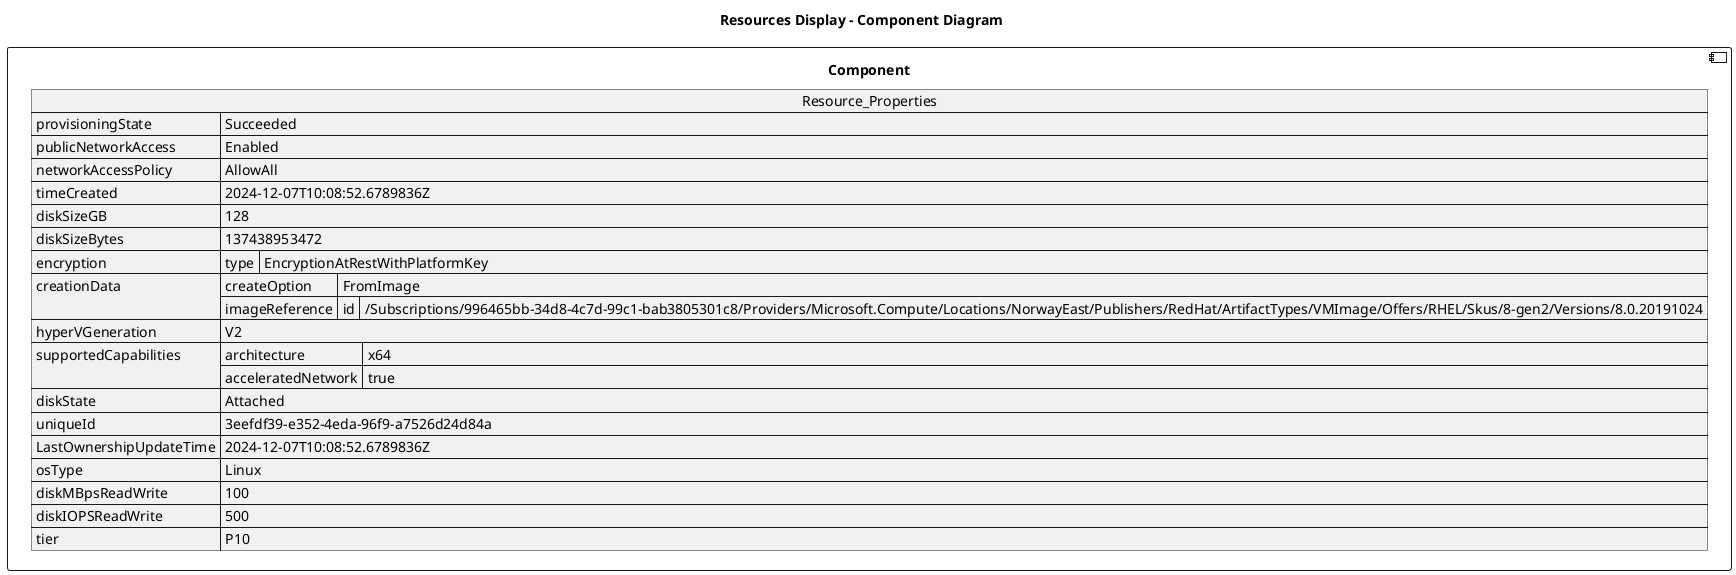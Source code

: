 @startuml

title Resources Display - Component Diagram

component Component {

json  Resource_Properties {
  "provisioningState": "Succeeded",
  "publicNetworkAccess": "Enabled",
  "networkAccessPolicy": "AllowAll",
  "timeCreated": "2024-12-07T10:08:52.6789836Z",
  "diskSizeGB": 128,
  "diskSizeBytes": 137438953472,
  "encryption": {
    "type": "EncryptionAtRestWithPlatformKey"
  },
  "creationData": {
    "createOption": "FromImage",
    "imageReference": {
      "id": "/Subscriptions/996465bb-34d8-4c7d-99c1-bab3805301c8/Providers/Microsoft.Compute/Locations/NorwayEast/Publishers/RedHat/ArtifactTypes/VMImage/Offers/RHEL/Skus/8-gen2/Versions/8.0.20191024"
    }
  },
  "hyperVGeneration": "V2",
  "supportedCapabilities": {
    "architecture": "x64",
    "acceleratedNetwork": true
  },
  "diskState": "Attached",
  "uniqueId": "3eefdf39-e352-4eda-96f9-a7526d24d84a",
  "LastOwnershipUpdateTime": "2024-12-07T10:08:52.6789836Z",
  "osType": "Linux",
  "diskMBpsReadWrite": 100,
  "diskIOPSReadWrite": 500,
  "tier": "P10"
}
}
@enduml
